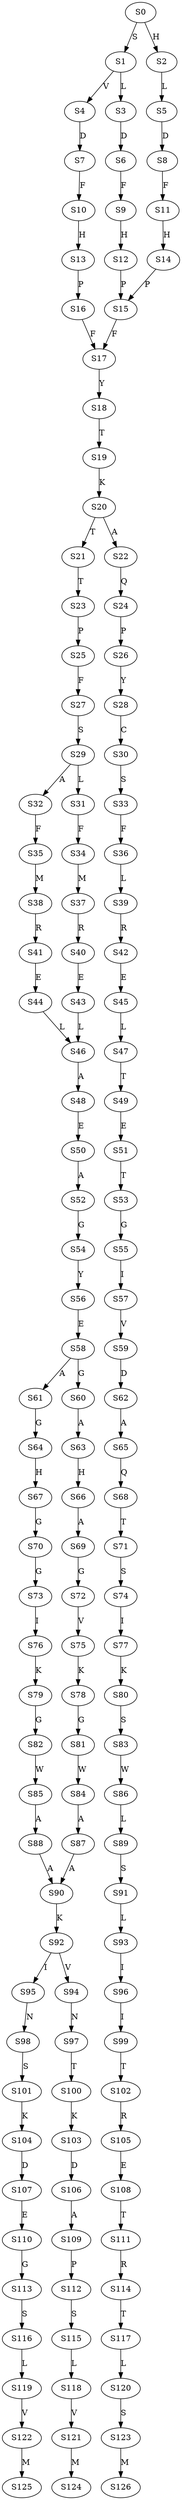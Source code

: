 strict digraph  {
	S0 -> S1 [ label = S ];
	S0 -> S2 [ label = H ];
	S1 -> S3 [ label = L ];
	S1 -> S4 [ label = V ];
	S2 -> S5 [ label = L ];
	S3 -> S6 [ label = D ];
	S4 -> S7 [ label = D ];
	S5 -> S8 [ label = D ];
	S6 -> S9 [ label = F ];
	S7 -> S10 [ label = F ];
	S8 -> S11 [ label = F ];
	S9 -> S12 [ label = H ];
	S10 -> S13 [ label = H ];
	S11 -> S14 [ label = H ];
	S12 -> S15 [ label = P ];
	S13 -> S16 [ label = P ];
	S14 -> S15 [ label = P ];
	S15 -> S17 [ label = F ];
	S16 -> S17 [ label = F ];
	S17 -> S18 [ label = Y ];
	S18 -> S19 [ label = T ];
	S19 -> S20 [ label = K ];
	S20 -> S21 [ label = T ];
	S20 -> S22 [ label = A ];
	S21 -> S23 [ label = T ];
	S22 -> S24 [ label = Q ];
	S23 -> S25 [ label = P ];
	S24 -> S26 [ label = P ];
	S25 -> S27 [ label = F ];
	S26 -> S28 [ label = Y ];
	S27 -> S29 [ label = S ];
	S28 -> S30 [ label = C ];
	S29 -> S31 [ label = L ];
	S29 -> S32 [ label = A ];
	S30 -> S33 [ label = S ];
	S31 -> S34 [ label = F ];
	S32 -> S35 [ label = F ];
	S33 -> S36 [ label = F ];
	S34 -> S37 [ label = M ];
	S35 -> S38 [ label = M ];
	S36 -> S39 [ label = L ];
	S37 -> S40 [ label = R ];
	S38 -> S41 [ label = R ];
	S39 -> S42 [ label = R ];
	S40 -> S43 [ label = E ];
	S41 -> S44 [ label = E ];
	S42 -> S45 [ label = E ];
	S43 -> S46 [ label = L ];
	S44 -> S46 [ label = L ];
	S45 -> S47 [ label = L ];
	S46 -> S48 [ label = A ];
	S47 -> S49 [ label = T ];
	S48 -> S50 [ label = E ];
	S49 -> S51 [ label = E ];
	S50 -> S52 [ label = A ];
	S51 -> S53 [ label = T ];
	S52 -> S54 [ label = G ];
	S53 -> S55 [ label = G ];
	S54 -> S56 [ label = Y ];
	S55 -> S57 [ label = I ];
	S56 -> S58 [ label = E ];
	S57 -> S59 [ label = V ];
	S58 -> S60 [ label = G ];
	S58 -> S61 [ label = A ];
	S59 -> S62 [ label = D ];
	S60 -> S63 [ label = A ];
	S61 -> S64 [ label = G ];
	S62 -> S65 [ label = A ];
	S63 -> S66 [ label = H ];
	S64 -> S67 [ label = H ];
	S65 -> S68 [ label = Q ];
	S66 -> S69 [ label = A ];
	S67 -> S70 [ label = G ];
	S68 -> S71 [ label = T ];
	S69 -> S72 [ label = G ];
	S70 -> S73 [ label = G ];
	S71 -> S74 [ label = S ];
	S72 -> S75 [ label = V ];
	S73 -> S76 [ label = I ];
	S74 -> S77 [ label = I ];
	S75 -> S78 [ label = K ];
	S76 -> S79 [ label = K ];
	S77 -> S80 [ label = K ];
	S78 -> S81 [ label = G ];
	S79 -> S82 [ label = G ];
	S80 -> S83 [ label = S ];
	S81 -> S84 [ label = W ];
	S82 -> S85 [ label = W ];
	S83 -> S86 [ label = W ];
	S84 -> S87 [ label = A ];
	S85 -> S88 [ label = A ];
	S86 -> S89 [ label = L ];
	S87 -> S90 [ label = A ];
	S88 -> S90 [ label = A ];
	S89 -> S91 [ label = S ];
	S90 -> S92 [ label = K ];
	S91 -> S93 [ label = L ];
	S92 -> S94 [ label = V ];
	S92 -> S95 [ label = I ];
	S93 -> S96 [ label = I ];
	S94 -> S97 [ label = N ];
	S95 -> S98 [ label = N ];
	S96 -> S99 [ label = I ];
	S97 -> S100 [ label = T ];
	S98 -> S101 [ label = S ];
	S99 -> S102 [ label = T ];
	S100 -> S103 [ label = K ];
	S101 -> S104 [ label = K ];
	S102 -> S105 [ label = R ];
	S103 -> S106 [ label = D ];
	S104 -> S107 [ label = D ];
	S105 -> S108 [ label = E ];
	S106 -> S109 [ label = A ];
	S107 -> S110 [ label = E ];
	S108 -> S111 [ label = T ];
	S109 -> S112 [ label = P ];
	S110 -> S113 [ label = G ];
	S111 -> S114 [ label = R ];
	S112 -> S115 [ label = S ];
	S113 -> S116 [ label = S ];
	S114 -> S117 [ label = T ];
	S115 -> S118 [ label = L ];
	S116 -> S119 [ label = L ];
	S117 -> S120 [ label = L ];
	S118 -> S121 [ label = V ];
	S119 -> S122 [ label = V ];
	S120 -> S123 [ label = S ];
	S121 -> S124 [ label = M ];
	S122 -> S125 [ label = M ];
	S123 -> S126 [ label = M ];
}
